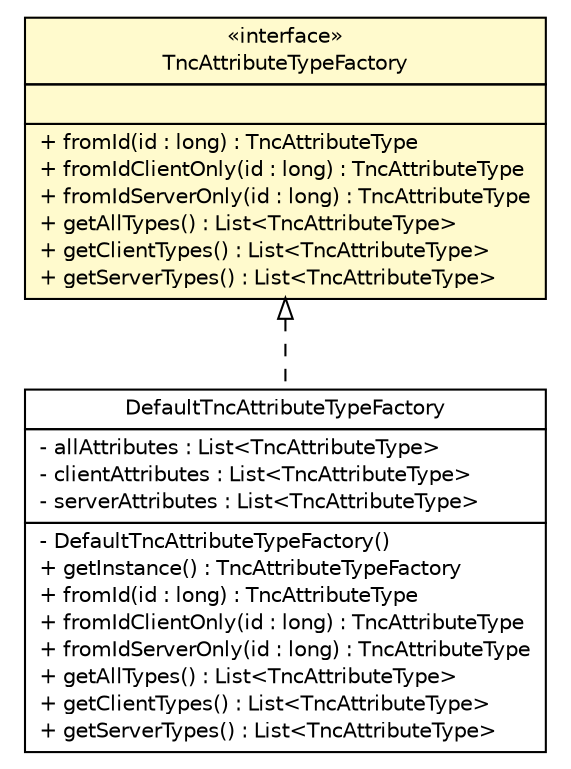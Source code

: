 #!/usr/local/bin/dot
#
# Class diagram 
# Generated by UMLGraph version R5_6 (http://www.umlgraph.org/)
#

digraph G {
	edge [fontname="Helvetica",fontsize=10,labelfontname="Helvetica",labelfontsize=10];
	node [fontname="Helvetica",fontsize=10,shape=plaintext];
	nodesep=0.25;
	ranksep=0.5;
	// de.hsbremen.tc.tnc.attribute.TncAttributeTypeFactory
	c991 [label=<<table title="de.hsbremen.tc.tnc.attribute.TncAttributeTypeFactory" border="0" cellborder="1" cellspacing="0" cellpadding="2" port="p" bgcolor="lemonChiffon" href="./TncAttributeTypeFactory.html">
		<tr><td><table border="0" cellspacing="0" cellpadding="1">
<tr><td align="center" balign="center"> &#171;interface&#187; </td></tr>
<tr><td align="center" balign="center"> TncAttributeTypeFactory </td></tr>
		</table></td></tr>
		<tr><td><table border="0" cellspacing="0" cellpadding="1">
<tr><td align="left" balign="left">  </td></tr>
		</table></td></tr>
		<tr><td><table border="0" cellspacing="0" cellpadding="1">
<tr><td align="left" balign="left"> + fromId(id : long) : TncAttributeType </td></tr>
<tr><td align="left" balign="left"> + fromIdClientOnly(id : long) : TncAttributeType </td></tr>
<tr><td align="left" balign="left"> + fromIdServerOnly(id : long) : TncAttributeType </td></tr>
<tr><td align="left" balign="left"> + getAllTypes() : List&lt;TncAttributeType&gt; </td></tr>
<tr><td align="left" balign="left"> + getClientTypes() : List&lt;TncAttributeType&gt; </td></tr>
<tr><td align="left" balign="left"> + getServerTypes() : List&lt;TncAttributeType&gt; </td></tr>
		</table></td></tr>
		</table>>, URL="./TncAttributeTypeFactory.html", fontname="Helvetica", fontcolor="black", fontsize=10.0];
	// de.hsbremen.tc.tnc.attribute.DefaultTncAttributeTypeFactory
	c998 [label=<<table title="de.hsbremen.tc.tnc.attribute.DefaultTncAttributeTypeFactory" border="0" cellborder="1" cellspacing="0" cellpadding="2" port="p" href="./DefaultTncAttributeTypeFactory.html">
		<tr><td><table border="0" cellspacing="0" cellpadding="1">
<tr><td align="center" balign="center"> DefaultTncAttributeTypeFactory </td></tr>
		</table></td></tr>
		<tr><td><table border="0" cellspacing="0" cellpadding="1">
<tr><td align="left" balign="left"> - allAttributes : List&lt;TncAttributeType&gt; </td></tr>
<tr><td align="left" balign="left"> - clientAttributes : List&lt;TncAttributeType&gt; </td></tr>
<tr><td align="left" balign="left"> - serverAttributes : List&lt;TncAttributeType&gt; </td></tr>
		</table></td></tr>
		<tr><td><table border="0" cellspacing="0" cellpadding="1">
<tr><td align="left" balign="left"> - DefaultTncAttributeTypeFactory() </td></tr>
<tr><td align="left" balign="left"> + getInstance() : TncAttributeTypeFactory </td></tr>
<tr><td align="left" balign="left"> + fromId(id : long) : TncAttributeType </td></tr>
<tr><td align="left" balign="left"> + fromIdClientOnly(id : long) : TncAttributeType </td></tr>
<tr><td align="left" balign="left"> + fromIdServerOnly(id : long) : TncAttributeType </td></tr>
<tr><td align="left" balign="left"> + getAllTypes() : List&lt;TncAttributeType&gt; </td></tr>
<tr><td align="left" balign="left"> + getClientTypes() : List&lt;TncAttributeType&gt; </td></tr>
<tr><td align="left" balign="left"> + getServerTypes() : List&lt;TncAttributeType&gt; </td></tr>
		</table></td></tr>
		</table>>, URL="./DefaultTncAttributeTypeFactory.html", fontname="Helvetica", fontcolor="black", fontsize=10.0];
	//de.hsbremen.tc.tnc.attribute.DefaultTncAttributeTypeFactory implements de.hsbremen.tc.tnc.attribute.TncAttributeTypeFactory
	c991:p -> c998:p [dir=back,arrowtail=empty,style=dashed];
}

